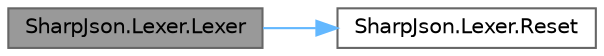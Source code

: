digraph "SharpJson.Lexer.Lexer"
{
 // LATEX_PDF_SIZE
  bgcolor="transparent";
  edge [fontname=Helvetica,fontsize=10,labelfontname=Helvetica,labelfontsize=10];
  node [fontname=Helvetica,fontsize=10,shape=box,height=0.2,width=0.4];
  rankdir="LR";
  Node1 [id="Node000001",label="SharpJson.Lexer.Lexer",height=0.2,width=0.4,color="gray40", fillcolor="grey60", style="filled", fontcolor="black",tooltip=" "];
  Node1 -> Node2 [id="edge1_Node000001_Node000002",color="steelblue1",style="solid",tooltip=" "];
  Node2 [id="Node000002",label="SharpJson.Lexer.Reset",height=0.2,width=0.4,color="grey40", fillcolor="white", style="filled",URL="$class_sharp_json_1_1_lexer.html#ada9248641a3edebfa189dbe6bfd31949",tooltip=" "];
}
